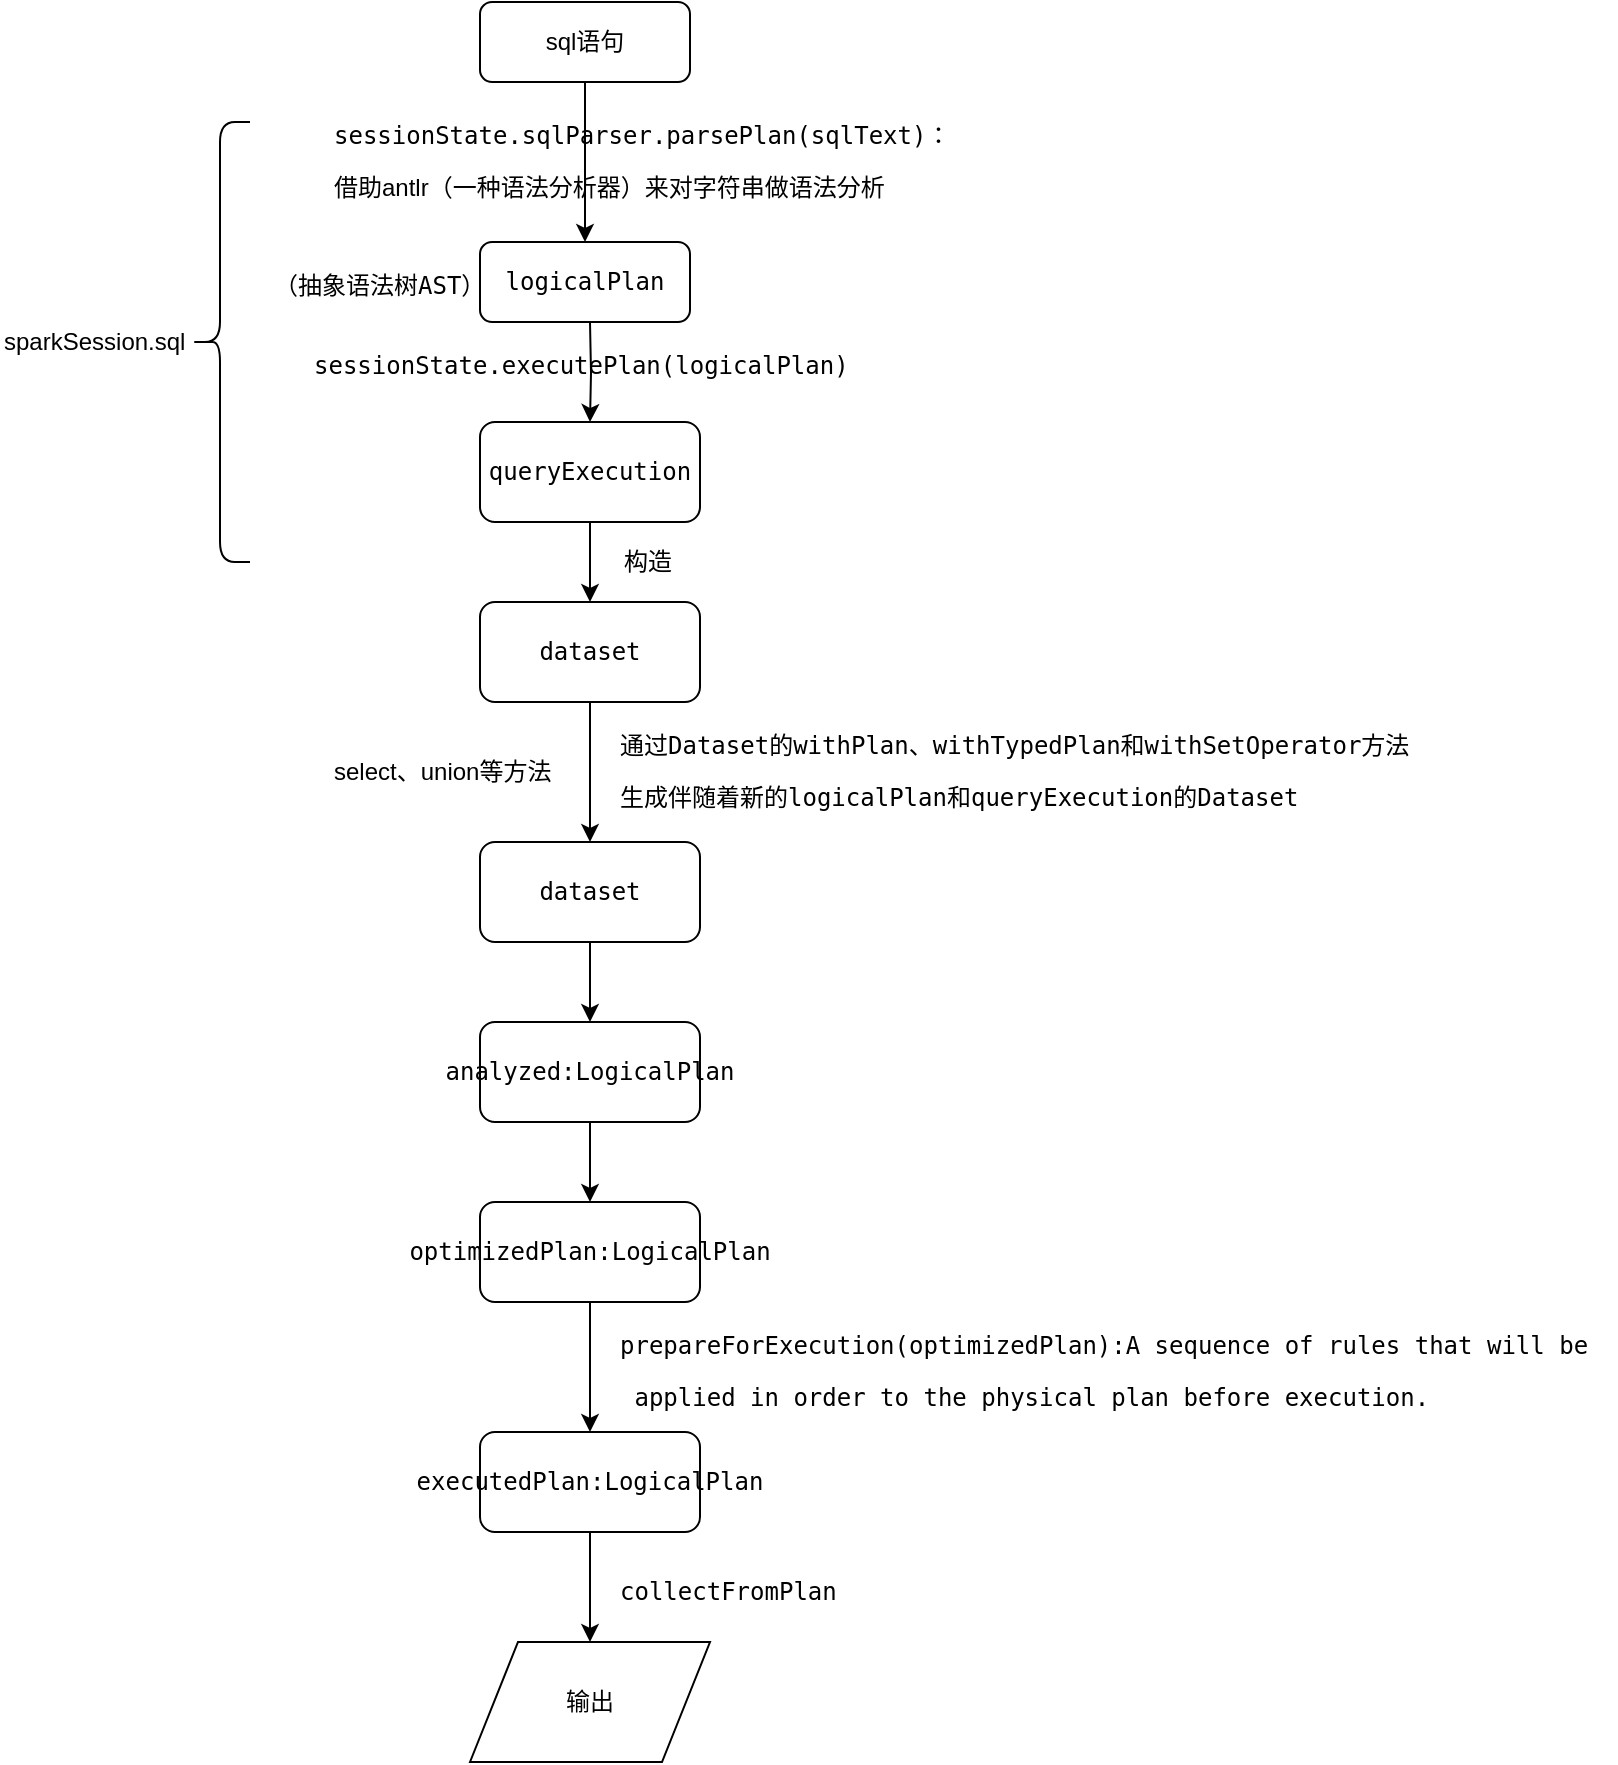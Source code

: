 <mxfile version="10.6.3" type="github"><diagram id="dt9gVWyhlOoFSgmwXe27" name="Page-1"><mxGraphModel dx="1985" dy="614" grid="1" gridSize="10" guides="1" tooltips="1" connect="1" arrows="1" fold="1" page="1" pageScale="1" pageWidth="827" pageHeight="1169" math="0" shadow="0"><root><mxCell id="0"/><mxCell id="1" parent="0"/><mxCell id="-dyHjd3bptGtPjj9Zdof-26" style="edgeStyle=orthogonalEdgeStyle;rounded=0;orthogonalLoop=1;jettySize=auto;html=1;exitX=0.5;exitY=1;exitDx=0;exitDy=0;" parent="1" source="-dyHjd3bptGtPjj9Zdof-1" target="-dyHjd3bptGtPjj9Zdof-7" edge="1"><mxGeometry relative="1" as="geometry"/></mxCell><mxCell id="-dyHjd3bptGtPjj9Zdof-1" value="sql语句" style="rounded=1;whiteSpace=wrap;html=1;" parent="1" vertex="1"><mxGeometry x="205" y="90" width="105" height="40" as="geometry"/></mxCell><mxCell id="-dyHjd3bptGtPjj9Zdof-20" value="" style="edgeStyle=orthogonalEdgeStyle;rounded=0;orthogonalLoop=1;jettySize=auto;html=1;" parent="1" target="-dyHjd3bptGtPjj9Zdof-19" edge="1"><mxGeometry relative="1" as="geometry"><mxPoint x="260" y="250" as="sourcePoint"/></mxGeometry></mxCell><mxCell id="-dyHjd3bptGtPjj9Zdof-7" value="&lt;pre&gt;logicalPlan&lt;/pre&gt;" style="rounded=1;whiteSpace=wrap;html=1;" parent="1" vertex="1"><mxGeometry x="205" y="210" width="105" height="40" as="geometry"/></mxCell><mxCell id="-dyHjd3bptGtPjj9Zdof-24" value="" style="edgeStyle=orthogonalEdgeStyle;rounded=0;orthogonalLoop=1;jettySize=auto;html=1;" parent="1" source="-dyHjd3bptGtPjj9Zdof-19" target="-dyHjd3bptGtPjj9Zdof-23" edge="1"><mxGeometry relative="1" as="geometry"/></mxCell><mxCell id="-dyHjd3bptGtPjj9Zdof-19" value="&lt;pre&gt;&lt;pre&gt;queryExecution&lt;/pre&gt;&lt;/pre&gt;" style="rounded=1;whiteSpace=wrap;html=1;" parent="1" vertex="1"><mxGeometry x="205" y="300" width="110" height="50" as="geometry"/></mxCell><mxCell id="pKj4gWHQKjA0kMIVy3WO-9" value="" style="edgeStyle=orthogonalEdgeStyle;rounded=0;orthogonalLoop=1;jettySize=auto;html=1;" edge="1" parent="1" source="-dyHjd3bptGtPjj9Zdof-23" target="pKj4gWHQKjA0kMIVy3WO-8"><mxGeometry relative="1" as="geometry"/></mxCell><mxCell id="-dyHjd3bptGtPjj9Zdof-23" value="&lt;pre&gt;&lt;pre&gt;dataset&lt;/pre&gt;&lt;/pre&gt;" style="rounded=1;whiteSpace=wrap;html=1;" parent="1" vertex="1"><mxGeometry x="205" y="390" width="110" height="50" as="geometry"/></mxCell><mxCell id="pKj4gWHQKjA0kMIVy3WO-13" value="" style="edgeStyle=orthogonalEdgeStyle;rounded=0;orthogonalLoop=1;jettySize=auto;html=1;" edge="1" parent="1" source="pKj4gWHQKjA0kMIVy3WO-8" target="pKj4gWHQKjA0kMIVy3WO-12"><mxGeometry relative="1" as="geometry"/></mxCell><mxCell id="pKj4gWHQKjA0kMIVy3WO-8" value="&lt;pre&gt;&lt;pre&gt;dataset&lt;/pre&gt;&lt;/pre&gt;" style="rounded=1;whiteSpace=wrap;html=1;" vertex="1" parent="1"><mxGeometry x="205" y="510" width="110" height="50" as="geometry"/></mxCell><mxCell id="pKj4gWHQKjA0kMIVy3WO-16" value="" style="edgeStyle=orthogonalEdgeStyle;rounded=0;orthogonalLoop=1;jettySize=auto;html=1;" edge="1" parent="1" source="pKj4gWHQKjA0kMIVy3WO-12" target="pKj4gWHQKjA0kMIVy3WO-15"><mxGeometry relative="1" as="geometry"/></mxCell><mxCell id="pKj4gWHQKjA0kMIVy3WO-12" value="&lt;pre&gt;&lt;pre&gt;&lt;pre&gt;&lt;span&gt;analyzed:&lt;/span&gt;LogicalPlan&lt;/pre&gt;&lt;/pre&gt;&lt;/pre&gt;" style="rounded=1;whiteSpace=wrap;html=1;" vertex="1" parent="1"><mxGeometry x="205" y="600" width="110" height="50" as="geometry"/></mxCell><mxCell id="pKj4gWHQKjA0kMIVy3WO-18" value="" style="edgeStyle=orthogonalEdgeStyle;rounded=0;orthogonalLoop=1;jettySize=auto;html=1;" edge="1" parent="1" source="pKj4gWHQKjA0kMIVy3WO-15" target="pKj4gWHQKjA0kMIVy3WO-17"><mxGeometry relative="1" as="geometry"/></mxCell><mxCell id="pKj4gWHQKjA0kMIVy3WO-15" value="&lt;pre&gt;&lt;pre&gt;&lt;pre&gt;&lt;pre&gt;&lt;pre&gt;&lt;span&gt;optimizedPlan:&lt;/span&gt;LogicalPlan&lt;/pre&gt;&lt;/pre&gt;&lt;/pre&gt;&lt;/pre&gt;&lt;/pre&gt;" style="rounded=1;whiteSpace=wrap;html=1;" vertex="1" parent="1"><mxGeometry x="205" y="690" width="110" height="50" as="geometry"/></mxCell><mxCell id="pKj4gWHQKjA0kMIVy3WO-22" value="" style="edgeStyle=orthogonalEdgeStyle;rounded=0;orthogonalLoop=1;jettySize=auto;html=1;" edge="1" parent="1" source="pKj4gWHQKjA0kMIVy3WO-17"><mxGeometry relative="1" as="geometry"><mxPoint x="260" y="910" as="targetPoint"/></mxGeometry></mxCell><mxCell id="pKj4gWHQKjA0kMIVy3WO-17" value="&lt;pre&gt;&lt;pre&gt;&lt;pre&gt;&lt;pre&gt;&lt;pre&gt;executedPlan&lt;span&gt;:&lt;/span&gt;LogicalPlan&lt;/pre&gt;&lt;/pre&gt;&lt;/pre&gt;&lt;/pre&gt;&lt;/pre&gt;" style="rounded=1;whiteSpace=wrap;html=1;" vertex="1" parent="1"><mxGeometry x="205" y="805" width="110" height="50" as="geometry"/></mxCell><mxCell id="-dyHjd3bptGtPjj9Zdof-10" value="&lt;pre&gt;&lt;span&gt;sessionState&lt;/span&gt;.sqlParser.parsePlan(sqlText)：&lt;/pre&gt;借助antlr（一种语法分析器）来对字符串做语法分析" style="text;html=1;resizable=0;points=[];autosize=1;align=left;verticalAlign=top;spacingTop=-4;" parent="1" vertex="1"><mxGeometry x="130" y="135" width="320" height="50" as="geometry"/></mxCell><mxCell id="-dyHjd3bptGtPjj9Zdof-21" value="&lt;pre&gt;&lt;span&gt;sessionState&lt;/span&gt;.executePlan(logicalPlan)&lt;/pre&gt;" style="text;html=1;resizable=0;points=[];autosize=1;align=left;verticalAlign=top;spacingTop=-4;" parent="1" vertex="1"><mxGeometry x="120" y="250" width="280" height="40" as="geometry"/></mxCell><mxCell id="-dyHjd3bptGtPjj9Zdof-25" value="构造" style="text;html=1;resizable=0;points=[];autosize=1;align=left;verticalAlign=top;spacingTop=-4;" parent="1" vertex="1"><mxGeometry x="275" y="360" width="40" height="20" as="geometry"/></mxCell><mxCell id="-dyHjd3bptGtPjj9Zdof-27" value="" style="shape=curlyBracket;whiteSpace=wrap;html=1;rounded=1;" parent="1" vertex="1"><mxGeometry x="60" y="150" width="30" height="220" as="geometry"/></mxCell><mxCell id="-dyHjd3bptGtPjj9Zdof-28" value="sparkSession.sql" style="text;html=1;resizable=0;points=[];autosize=1;align=left;verticalAlign=top;spacingTop=-4;" parent="1" vertex="1"><mxGeometry x="-35" y="250" width="110" height="20" as="geometry"/></mxCell><mxCell id="pKj4gWHQKjA0kMIVy3WO-6" value="&lt;pre&gt;（抽象语法树AST）&lt;/pre&gt;" style="text;html=1;resizable=0;points=[];autosize=1;align=left;verticalAlign=top;spacingTop=-4;" vertex="1" parent="1"><mxGeometry x="100" y="210" width="120" height="40" as="geometry"/></mxCell><mxCell id="pKj4gWHQKjA0kMIVy3WO-10" value="&lt;pre&gt;&lt;span&gt;通过Dataset的withPlan、&lt;/span&gt;withTypedPlan和withSetOperator方法&lt;/pre&gt;&lt;pre&gt;生成伴随着新的logicalPlan和queryExecution的Dataset&lt;/pre&gt;" style="text;html=1;resizable=0;points=[];autosize=1;align=left;verticalAlign=top;spacingTop=-4;" vertex="1" parent="1"><mxGeometry x="273" y="440" width="410" height="70" as="geometry"/></mxCell><mxCell id="pKj4gWHQKjA0kMIVy3WO-11" value="select、union等方法" style="text;html=1;resizable=0;points=[];autosize=1;align=left;verticalAlign=top;spacingTop=-4;" vertex="1" parent="1"><mxGeometry x="130" y="465" width="120" height="20" as="geometry"/></mxCell><mxCell id="pKj4gWHQKjA0kMIVy3WO-19" value="&lt;pre&gt;prepareForExecution(optimizedPlan):A sequence of rules that will be&lt;/pre&gt;&lt;pre&gt; applied in order to the physical plan before execution. &lt;br&gt;&lt;/pre&gt;" style="text;html=1;resizable=0;points=[];autosize=1;align=left;verticalAlign=top;spacingTop=-4;" vertex="1" parent="1"><mxGeometry x="273" y="740" width="500" height="70" as="geometry"/></mxCell><mxCell id="pKj4gWHQKjA0kMIVy3WO-23" value="&lt;pre&gt;&lt;span&gt;collectFromPlan&lt;/span&gt;&lt;/pre&gt;" style="text;html=1;resizable=0;points=[];autosize=1;align=left;verticalAlign=top;spacingTop=-4;" vertex="1" parent="1"><mxGeometry x="273" y="862.5" width="120" height="40" as="geometry"/></mxCell><mxCell id="pKj4gWHQKjA0kMIVy3WO-24" value="输出" style="shape=parallelogram;perimeter=parallelogramPerimeter;whiteSpace=wrap;html=1;strokeColor=#000000;" vertex="1" parent="1"><mxGeometry x="200" y="910" width="120" height="60" as="geometry"/></mxCell></root></mxGraphModel></diagram></mxfile>